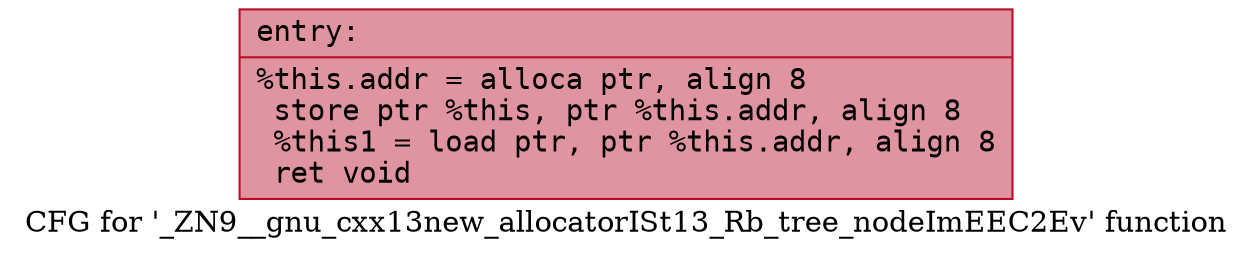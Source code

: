 digraph "CFG for '_ZN9__gnu_cxx13new_allocatorISt13_Rb_tree_nodeImEEC2Ev' function" {
	label="CFG for '_ZN9__gnu_cxx13new_allocatorISt13_Rb_tree_nodeImEEC2Ev' function";

	Node0x563465732000 [shape=record,color="#b70d28ff", style=filled, fillcolor="#b70d2870" fontname="Courier",label="{entry:\l|  %this.addr = alloca ptr, align 8\l  store ptr %this, ptr %this.addr, align 8\l  %this1 = load ptr, ptr %this.addr, align 8\l  ret void\l}"];
}
